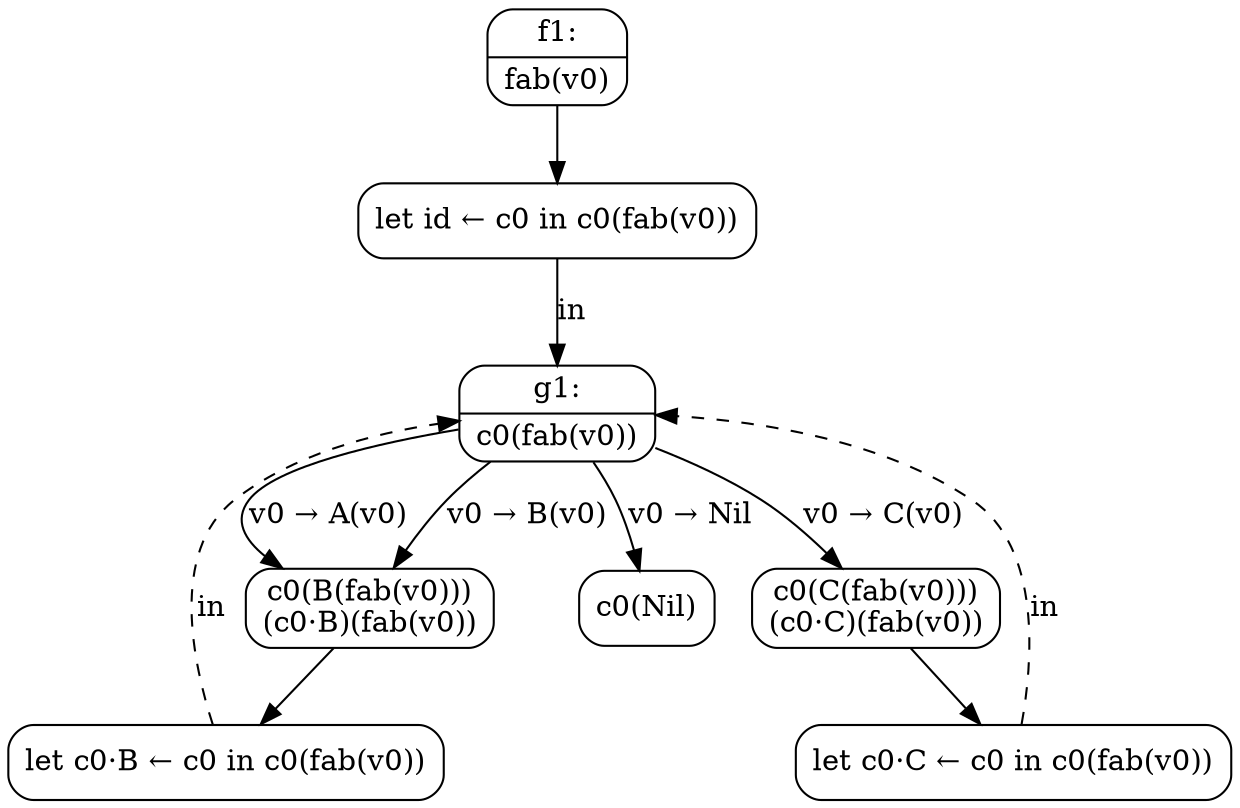 digraph {
  node [shape=box, style=rounded];

  F1 [shape=record, label="{f1:|fab(v0)}"];
  L1 [label="let id ← c0 in c0(fab(v0))"];
  F1 -> L1;
  G1 [shape=record, label="{g1:|c0(fab(v0))}"];
  L1 -> G1 [label="in"];
  C1 [label="c0(B(fab(v0)))\n(c0·B)(fab(v0))"];
  G1 -> C1 [label="v0 → A(v0)"];
  L2 [label="let c0·B ← c0 in c0(fab(v0))"];
  C1 -> L2;
  L2 -> G1 [label="in", style=dashed];
  G1 -> C1 [label="v0 → B(v0)"];
  C2 [label="c0(C(fab(v0)))\n(c0·C)(fab(v0))"];
  G1 -> C2 [label="v0 → C(v0)"];
  L3 [label="let c0·C ← c0 in c0(fab(v0))"];
  C2 -> L3;
  L3 -> G1 [label="in", style=dashed];
  C3 [label="c0(Nil)"];
  G1 -> C3 [label="v0 → Nil"];
}
